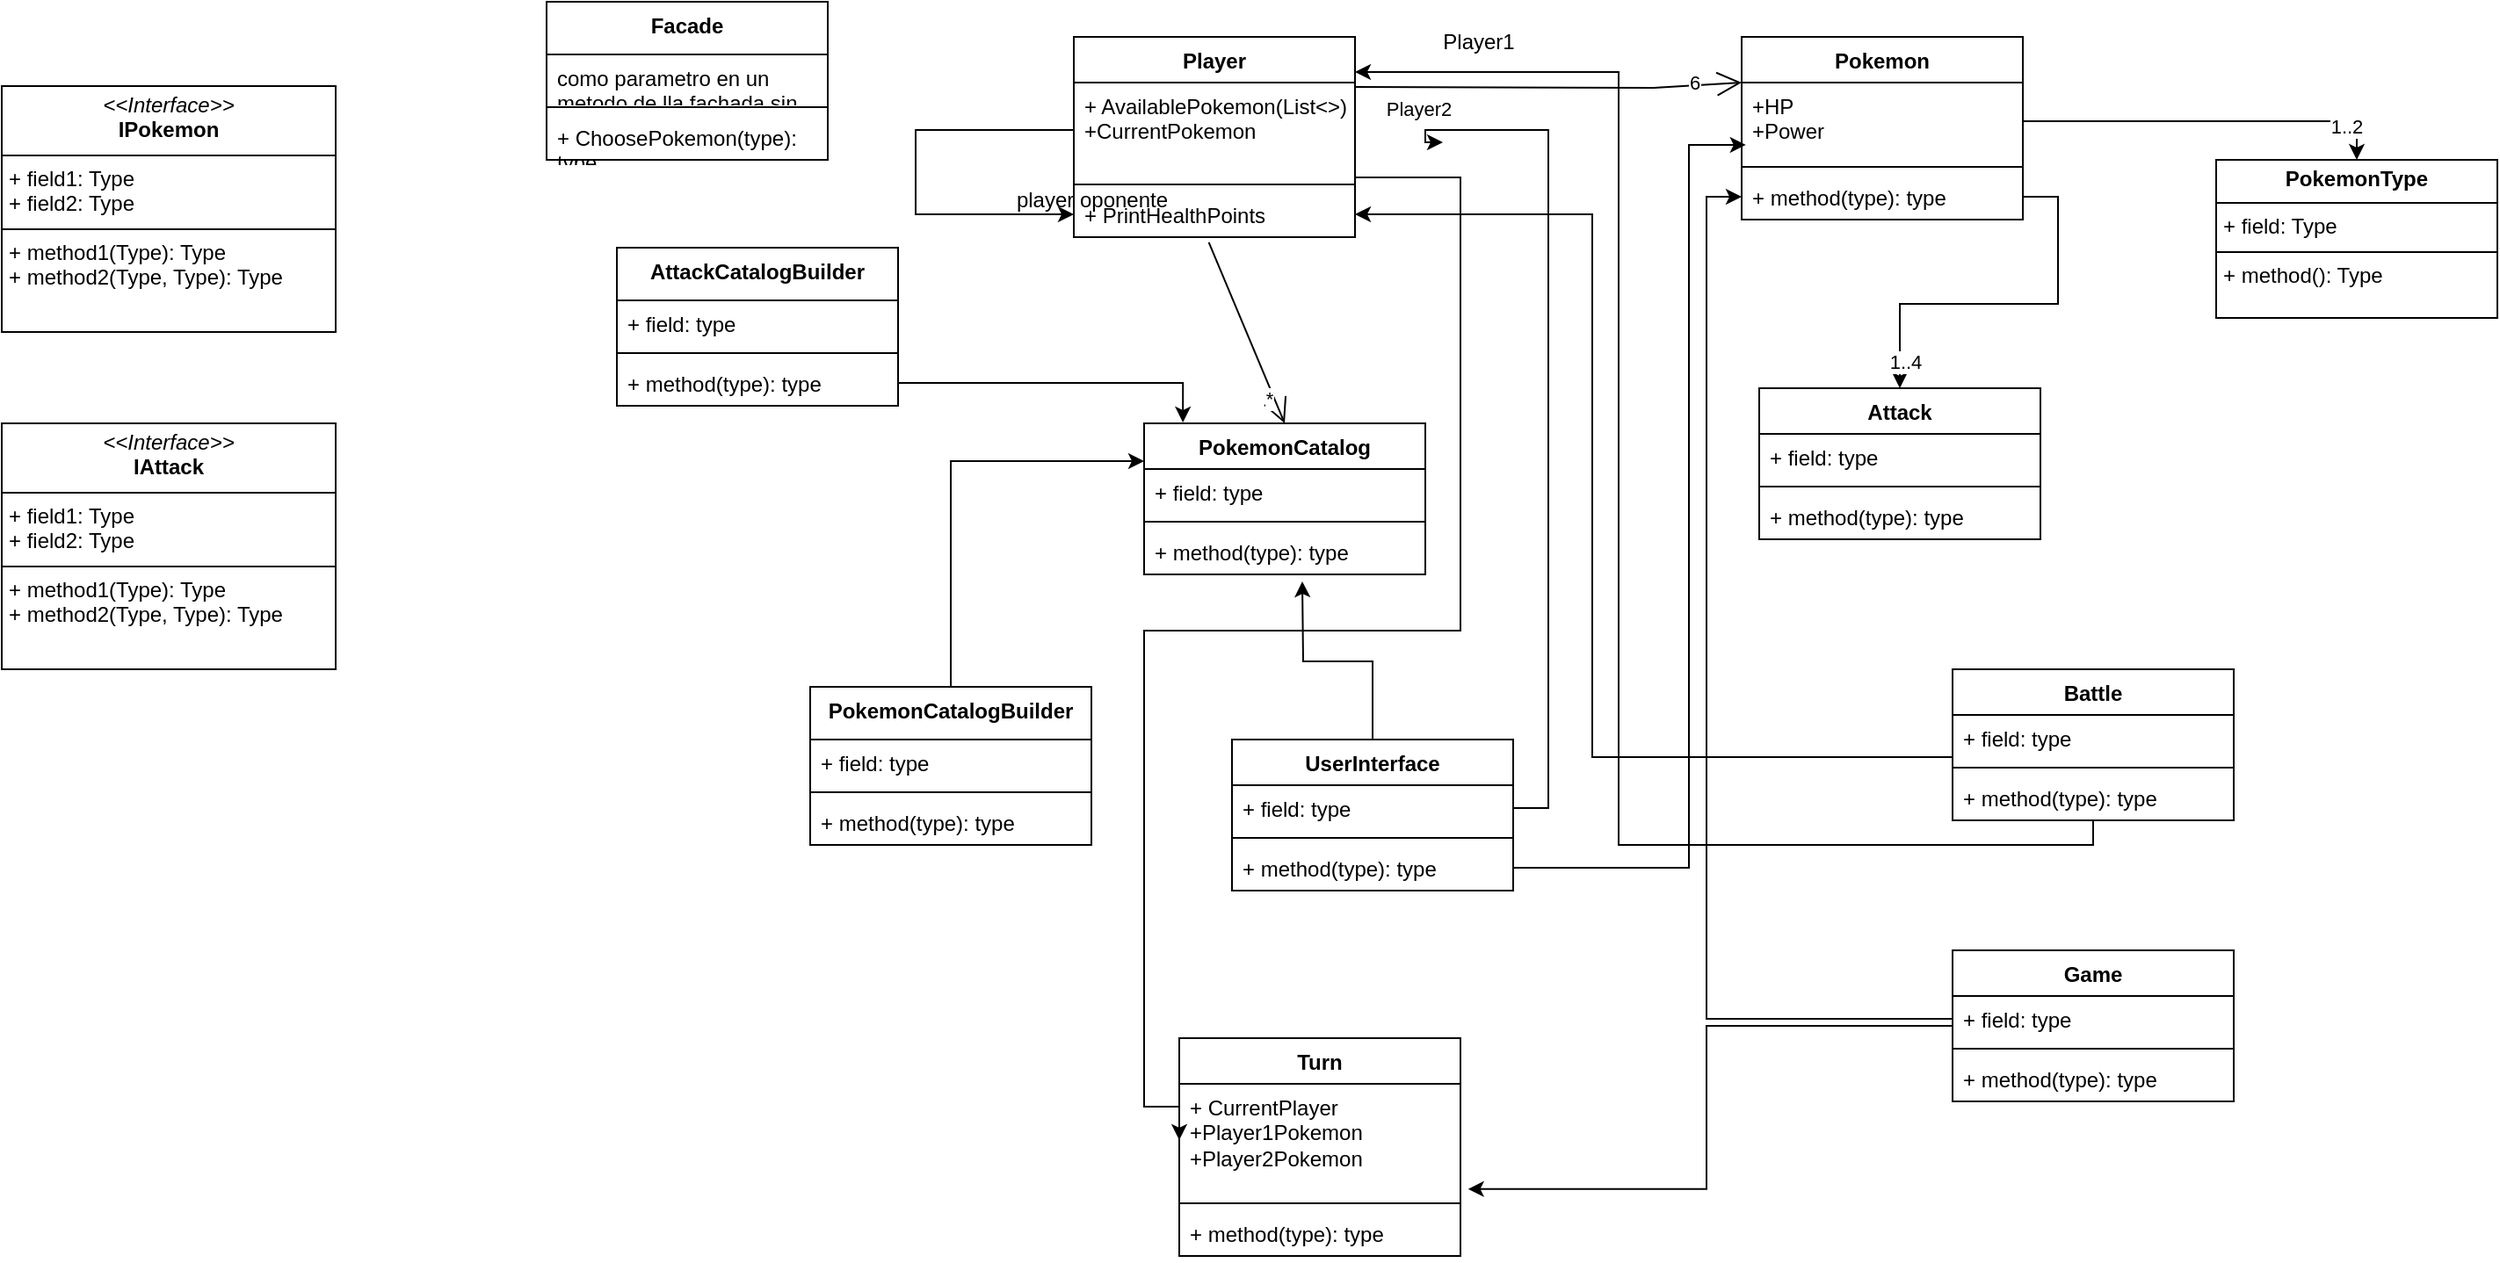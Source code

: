 <mxfile version="24.7.17">
  <diagram name="Page-1" id="YfL7ykTpK_zmZ8jKPq0v">
    <mxGraphModel dx="2350" dy="1896" grid="1" gridSize="10" guides="1" tooltips="1" connect="1" arrows="1" fold="1" page="1" pageScale="1" pageWidth="850" pageHeight="1100" math="0" shadow="0">
      <root>
        <mxCell id="0" />
        <mxCell id="1" parent="0" />
        <mxCell id="rGXJMdR33EM9oFi3KllI-1" value="Player" style="swimlane;fontStyle=1;align=center;verticalAlign=top;childLayout=stackLayout;horizontal=1;startSize=26;horizontalStack=0;resizeParent=1;resizeParentMax=0;resizeLast=0;collapsible=1;marginBottom=0;whiteSpace=wrap;html=1;" parent="1" vertex="1">
          <mxGeometry x="30" y="-1020" width="160" height="114" as="geometry" />
        </mxCell>
        <mxCell id="rGXJMdR33EM9oFi3KllI-28" style="edgeStyle=orthogonalEdgeStyle;rounded=0;orthogonalLoop=1;jettySize=auto;html=1;exitX=0;exitY=0.5;exitDx=0;exitDy=0;entryX=0;entryY=0.5;entryDx=0;entryDy=0;" parent="rGXJMdR33EM9oFi3KllI-1" source="rGXJMdR33EM9oFi3KllI-2" target="rGXJMdR33EM9oFi3KllI-4" edge="1">
          <mxGeometry relative="1" as="geometry">
            <Array as="points">
              <mxPoint x="-90" y="53" />
              <mxPoint x="-90" y="101" />
            </Array>
          </mxGeometry>
        </mxCell>
        <mxCell id="rGXJMdR33EM9oFi3KllI-2" value="+ AvailablePokemon(List&amp;lt;&amp;gt;)&lt;div&gt;+CurrentPokemon&lt;/div&gt;" style="text;strokeColor=none;fillColor=none;align=left;verticalAlign=top;spacingLeft=4;spacingRight=4;overflow=hidden;rotatable=0;points=[[0,0.5],[1,0.5]];portConstraint=eastwest;whiteSpace=wrap;html=1;" parent="rGXJMdR33EM9oFi3KllI-1" vertex="1">
          <mxGeometry y="26" width="160" height="54" as="geometry" />
        </mxCell>
        <mxCell id="rGXJMdR33EM9oFi3KllI-3" value="" style="line;strokeWidth=1;fillColor=none;align=left;verticalAlign=middle;spacingTop=-1;spacingLeft=3;spacingRight=3;rotatable=0;labelPosition=right;points=[];portConstraint=eastwest;strokeColor=inherit;" parent="rGXJMdR33EM9oFi3KllI-1" vertex="1">
          <mxGeometry y="80" width="160" height="8" as="geometry" />
        </mxCell>
        <mxCell id="rGXJMdR33EM9oFi3KllI-4" value="+ PrintHealthPoints" style="text;strokeColor=none;fillColor=none;align=left;verticalAlign=top;spacingLeft=4;spacingRight=4;overflow=hidden;rotatable=0;points=[[0,0.5],[1,0.5]];portConstraint=eastwest;whiteSpace=wrap;html=1;" parent="rGXJMdR33EM9oFi3KllI-1" vertex="1">
          <mxGeometry y="88" width="160" height="26" as="geometry" />
        </mxCell>
        <mxCell id="pl-9-NFehJo8dU9QtRn4-1" value="&lt;font style=&quot;vertical-align: inherit;&quot;&gt;&lt;font style=&quot;vertical-align: inherit;&quot;&gt;Pokemon&lt;/font&gt;&lt;/font&gt;" style="swimlane;fontStyle=1;align=center;verticalAlign=top;childLayout=stackLayout;horizontal=1;startSize=26;horizontalStack=0;resizeParent=1;resizeParentMax=0;resizeLast=0;collapsible=1;marginBottom=0;whiteSpace=wrap;html=1;" parent="1" vertex="1">
          <mxGeometry x="410" y="-1020" width="160" height="104" as="geometry" />
        </mxCell>
        <mxCell id="pl-9-NFehJo8dU9QtRn4-2" value="+HP&lt;div&gt;+Power&lt;/div&gt;&lt;div&gt;&lt;br&gt;&lt;/div&gt;" style="text;strokeColor=none;fillColor=none;align=left;verticalAlign=top;spacingLeft=4;spacingRight=4;overflow=hidden;rotatable=0;points=[[0,0.5],[1,0.5]];portConstraint=eastwest;whiteSpace=wrap;html=1;" parent="pl-9-NFehJo8dU9QtRn4-1" vertex="1">
          <mxGeometry y="26" width="160" height="44" as="geometry" />
        </mxCell>
        <mxCell id="pl-9-NFehJo8dU9QtRn4-3" value="" style="line;strokeWidth=1;fillColor=none;align=left;verticalAlign=middle;spacingTop=-1;spacingLeft=3;spacingRight=3;rotatable=0;labelPosition=right;points=[];portConstraint=eastwest;strokeColor=inherit;" parent="pl-9-NFehJo8dU9QtRn4-1" vertex="1">
          <mxGeometry y="70" width="160" height="8" as="geometry" />
        </mxCell>
        <mxCell id="pl-9-NFehJo8dU9QtRn4-4" value="+ method(type): type" style="text;strokeColor=none;fillColor=none;align=left;verticalAlign=top;spacingLeft=4;spacingRight=4;overflow=hidden;rotatable=0;points=[[0,0.5],[1,0.5]];portConstraint=eastwest;whiteSpace=wrap;html=1;" parent="pl-9-NFehJo8dU9QtRn4-1" vertex="1">
          <mxGeometry y="78" width="160" height="26" as="geometry" />
        </mxCell>
        <mxCell id="pl-9-NFehJo8dU9QtRn4-5" value="&lt;font style=&quot;vertical-align: inherit;&quot;&gt;&lt;font style=&quot;vertical-align: inherit;&quot;&gt;Battle&lt;/font&gt;&lt;/font&gt;&lt;div&gt;&lt;font style=&quot;vertical-align: inherit;&quot;&gt;&lt;font style=&quot;vertical-align: inherit;&quot;&gt;&lt;br&gt;&lt;/font&gt;&lt;/font&gt;&lt;/div&gt;" style="swimlane;fontStyle=1;align=center;verticalAlign=top;childLayout=stackLayout;horizontal=1;startSize=26;horizontalStack=0;resizeParent=1;resizeParentMax=0;resizeLast=0;collapsible=1;marginBottom=0;whiteSpace=wrap;html=1;" parent="1" vertex="1">
          <mxGeometry x="530" y="-660" width="160" height="86" as="geometry" />
        </mxCell>
        <mxCell id="pl-9-NFehJo8dU9QtRn4-6" value="+ field: type" style="text;strokeColor=none;fillColor=none;align=left;verticalAlign=top;spacingLeft=4;spacingRight=4;overflow=hidden;rotatable=0;points=[[0,0.5],[1,0.5]];portConstraint=eastwest;whiteSpace=wrap;html=1;" parent="pl-9-NFehJo8dU9QtRn4-5" vertex="1">
          <mxGeometry y="26" width="160" height="26" as="geometry" />
        </mxCell>
        <mxCell id="pl-9-NFehJo8dU9QtRn4-7" value="" style="line;strokeWidth=1;fillColor=none;align=left;verticalAlign=middle;spacingTop=-1;spacingLeft=3;spacingRight=3;rotatable=0;labelPosition=right;points=[];portConstraint=eastwest;strokeColor=inherit;" parent="pl-9-NFehJo8dU9QtRn4-5" vertex="1">
          <mxGeometry y="52" width="160" height="8" as="geometry" />
        </mxCell>
        <mxCell id="pl-9-NFehJo8dU9QtRn4-8" value="+ method(type): type" style="text;strokeColor=none;fillColor=none;align=left;verticalAlign=top;spacingLeft=4;spacingRight=4;overflow=hidden;rotatable=0;points=[[0,0.5],[1,0.5]];portConstraint=eastwest;whiteSpace=wrap;html=1;" parent="pl-9-NFehJo8dU9QtRn4-5" vertex="1">
          <mxGeometry y="60" width="160" height="26" as="geometry" />
        </mxCell>
        <mxCell id="pl-9-NFehJo8dU9QtRn4-9" value="&lt;font style=&quot;vertical-align: inherit;&quot;&gt;&lt;font style=&quot;vertical-align: inherit;&quot;&gt;PokemonCatalog&lt;/font&gt;&lt;/font&gt;" style="swimlane;fontStyle=1;align=center;verticalAlign=top;childLayout=stackLayout;horizontal=1;startSize=26;horizontalStack=0;resizeParent=1;resizeParentMax=0;resizeLast=0;collapsible=1;marginBottom=0;whiteSpace=wrap;html=1;" parent="1" vertex="1">
          <mxGeometry x="70" y="-800" width="160" height="86" as="geometry" />
        </mxCell>
        <mxCell id="pl-9-NFehJo8dU9QtRn4-10" value="+ field: type" style="text;strokeColor=none;fillColor=none;align=left;verticalAlign=top;spacingLeft=4;spacingRight=4;overflow=hidden;rotatable=0;points=[[0,0.5],[1,0.5]];portConstraint=eastwest;whiteSpace=wrap;html=1;" parent="pl-9-NFehJo8dU9QtRn4-9" vertex="1">
          <mxGeometry y="26" width="160" height="26" as="geometry" />
        </mxCell>
        <mxCell id="pl-9-NFehJo8dU9QtRn4-11" value="" style="line;strokeWidth=1;fillColor=none;align=left;verticalAlign=middle;spacingTop=-1;spacingLeft=3;spacingRight=3;rotatable=0;labelPosition=right;points=[];portConstraint=eastwest;strokeColor=inherit;" parent="pl-9-NFehJo8dU9QtRn4-9" vertex="1">
          <mxGeometry y="52" width="160" height="8" as="geometry" />
        </mxCell>
        <mxCell id="pl-9-NFehJo8dU9QtRn4-12" value="+ method(type): type" style="text;strokeColor=none;fillColor=none;align=left;verticalAlign=top;spacingLeft=4;spacingRight=4;overflow=hidden;rotatable=0;points=[[0,0.5],[1,0.5]];portConstraint=eastwest;whiteSpace=wrap;html=1;" parent="pl-9-NFehJo8dU9QtRn4-9" vertex="1">
          <mxGeometry y="60" width="160" height="26" as="geometry" />
        </mxCell>
        <mxCell id="rGXJMdR33EM9oFi3KllI-7" value="" style="endArrow=open;endFill=1;endSize=12;html=1;rounded=0;exitX=1;exitY=0.25;exitDx=0;exitDy=0;entryX=0;entryY=0.25;entryDx=0;entryDy=0;" parent="1" source="rGXJMdR33EM9oFi3KllI-1" target="pl-9-NFehJo8dU9QtRn4-1" edge="1">
          <mxGeometry width="160" relative="1" as="geometry">
            <mxPoint x="160" y="-930" as="sourcePoint" />
            <mxPoint x="320" y="-930" as="targetPoint" />
            <Array as="points">
              <mxPoint x="360" y="-991" />
            </Array>
          </mxGeometry>
        </mxCell>
        <mxCell id="rGXJMdR33EM9oFi3KllI-24" value="6" style="edgeLabel;html=1;align=center;verticalAlign=middle;resizable=0;points=[];" parent="rGXJMdR33EM9oFi3KllI-7" vertex="1" connectable="0">
          <mxGeometry x="0.749" y="2" relative="1" as="geometry">
            <mxPoint as="offset" />
          </mxGeometry>
        </mxCell>
        <mxCell id="sCWM8UpPIPFwUfGazDlC-11" value="Player2" style="edgeLabel;html=1;align=center;verticalAlign=middle;resizable=0;points=[];" parent="rGXJMdR33EM9oFi3KllI-7" connectable="0" vertex="1">
          <mxGeometry x="-0.708" y="-3" relative="1" as="geometry">
            <mxPoint x="4" y="9" as="offset" />
          </mxGeometry>
        </mxCell>
        <mxCell id="sCWM8UpPIPFwUfGazDlC-23" style="edgeStyle=orthogonalEdgeStyle;rounded=0;orthogonalLoop=1;jettySize=auto;html=1;" parent="1" source="rGXJMdR33EM9oFi3KllI-9" edge="1">
          <mxGeometry relative="1" as="geometry">
            <mxPoint x="160" y="-710" as="targetPoint" />
          </mxGeometry>
        </mxCell>
        <mxCell id="rGXJMdR33EM9oFi3KllI-9" value="&lt;div&gt;&lt;font style=&quot;vertical-align: inherit;&quot;&gt;&lt;font style=&quot;vertical-align: inherit;&quot;&gt;UserInterface&lt;/font&gt;&lt;/font&gt;&lt;/div&gt;" style="swimlane;fontStyle=1;align=center;verticalAlign=top;childLayout=stackLayout;horizontal=1;startSize=26;horizontalStack=0;resizeParent=1;resizeParentMax=0;resizeLast=0;collapsible=1;marginBottom=0;whiteSpace=wrap;html=1;" parent="1" vertex="1">
          <mxGeometry x="120" y="-620" width="160" height="86" as="geometry" />
        </mxCell>
        <mxCell id="rGXJMdR33EM9oFi3KllI-10" value="+ field: type" style="text;strokeColor=none;fillColor=none;align=left;verticalAlign=top;spacingLeft=4;spacingRight=4;overflow=hidden;rotatable=0;points=[[0,0.5],[1,0.5]];portConstraint=eastwest;whiteSpace=wrap;html=1;" parent="rGXJMdR33EM9oFi3KllI-9" vertex="1">
          <mxGeometry y="26" width="160" height="26" as="geometry" />
        </mxCell>
        <mxCell id="rGXJMdR33EM9oFi3KllI-11" value="" style="line;strokeWidth=1;fillColor=none;align=left;verticalAlign=middle;spacingTop=-1;spacingLeft=3;spacingRight=3;rotatable=0;labelPosition=right;points=[];portConstraint=eastwest;strokeColor=inherit;" parent="rGXJMdR33EM9oFi3KllI-9" vertex="1">
          <mxGeometry y="52" width="160" height="8" as="geometry" />
        </mxCell>
        <mxCell id="rGXJMdR33EM9oFi3KllI-12" value="+ method(type): type" style="text;strokeColor=none;fillColor=none;align=left;verticalAlign=top;spacingLeft=4;spacingRight=4;overflow=hidden;rotatable=0;points=[[0,0.5],[1,0.5]];portConstraint=eastwest;whiteSpace=wrap;html=1;" parent="rGXJMdR33EM9oFi3KllI-9" vertex="1">
          <mxGeometry y="60" width="160" height="26" as="geometry" />
        </mxCell>
        <mxCell id="rGXJMdR33EM9oFi3KllI-13" value="" style="endArrow=open;endFill=1;endSize=12;html=1;rounded=0;exitX=0.48;exitY=1.115;exitDx=0;exitDy=0;exitPerimeter=0;entryX=0.5;entryY=0;entryDx=0;entryDy=0;" parent="1" source="rGXJMdR33EM9oFi3KllI-4" target="pl-9-NFehJo8dU9QtRn4-9" edge="1">
          <mxGeometry width="160" relative="1" as="geometry">
            <mxPoint x="110" y="-750" as="sourcePoint" />
            <mxPoint x="270" y="-750" as="targetPoint" />
          </mxGeometry>
        </mxCell>
        <mxCell id="rGXJMdR33EM9oFi3KllI-25" value="*" style="edgeLabel;html=1;align=center;verticalAlign=middle;resizable=0;points=[];" parent="rGXJMdR33EM9oFi3KllI-13" vertex="1" connectable="0">
          <mxGeometry x="0.689" y="-3" relative="1" as="geometry">
            <mxPoint as="offset" />
          </mxGeometry>
        </mxCell>
        <mxCell id="rGXJMdR33EM9oFi3KllI-14" value="&lt;div&gt;&lt;font style=&quot;vertical-align: inherit;&quot;&gt;&lt;font style=&quot;vertical-align: inherit;&quot;&gt;Attack&lt;/font&gt;&lt;/font&gt;&lt;/div&gt;" style="swimlane;fontStyle=1;align=center;verticalAlign=top;childLayout=stackLayout;horizontal=1;startSize=26;horizontalStack=0;resizeParent=1;resizeParentMax=0;resizeLast=0;collapsible=1;marginBottom=0;whiteSpace=wrap;html=1;" parent="1" vertex="1">
          <mxGeometry x="420" y="-820" width="160" height="86" as="geometry" />
        </mxCell>
        <mxCell id="rGXJMdR33EM9oFi3KllI-15" value="+ field: type" style="text;strokeColor=none;fillColor=none;align=left;verticalAlign=top;spacingLeft=4;spacingRight=4;overflow=hidden;rotatable=0;points=[[0,0.5],[1,0.5]];portConstraint=eastwest;whiteSpace=wrap;html=1;" parent="rGXJMdR33EM9oFi3KllI-14" vertex="1">
          <mxGeometry y="26" width="160" height="26" as="geometry" />
        </mxCell>
        <mxCell id="rGXJMdR33EM9oFi3KllI-16" value="" style="line;strokeWidth=1;fillColor=none;align=left;verticalAlign=middle;spacingTop=-1;spacingLeft=3;spacingRight=3;rotatable=0;labelPosition=right;points=[];portConstraint=eastwest;strokeColor=inherit;" parent="rGXJMdR33EM9oFi3KllI-14" vertex="1">
          <mxGeometry y="52" width="160" height="8" as="geometry" />
        </mxCell>
        <mxCell id="rGXJMdR33EM9oFi3KllI-17" value="+ method(type): type" style="text;strokeColor=none;fillColor=none;align=left;verticalAlign=top;spacingLeft=4;spacingRight=4;overflow=hidden;rotatable=0;points=[[0,0.5],[1,0.5]];portConstraint=eastwest;whiteSpace=wrap;html=1;" parent="rGXJMdR33EM9oFi3KllI-14" vertex="1">
          <mxGeometry y="60" width="160" height="26" as="geometry" />
        </mxCell>
        <mxCell id="rGXJMdR33EM9oFi3KllI-18" value="&lt;div&gt;&lt;font style=&quot;vertical-align: inherit;&quot;&gt;&lt;font style=&quot;vertical-align: inherit;&quot;&gt;Turn&lt;/font&gt;&lt;/font&gt;&lt;/div&gt;" style="swimlane;fontStyle=1;align=center;verticalAlign=top;childLayout=stackLayout;horizontal=1;startSize=26;horizontalStack=0;resizeParent=1;resizeParentMax=0;resizeLast=0;collapsible=1;marginBottom=0;whiteSpace=wrap;html=1;" parent="1" vertex="1">
          <mxGeometry x="90" y="-450" width="160" height="124" as="geometry" />
        </mxCell>
        <mxCell id="rGXJMdR33EM9oFi3KllI-19" value="+ CurrentPlayer&lt;div&gt;+Player1Pokemon&lt;/div&gt;&lt;div&gt;+Player2Pokemon&lt;/div&gt;" style="text;strokeColor=none;fillColor=none;align=left;verticalAlign=top;spacingLeft=4;spacingRight=4;overflow=hidden;rotatable=0;points=[[0,0.5],[1,0.5]];portConstraint=eastwest;whiteSpace=wrap;html=1;" parent="rGXJMdR33EM9oFi3KllI-18" vertex="1">
          <mxGeometry y="26" width="160" height="64" as="geometry" />
        </mxCell>
        <mxCell id="rGXJMdR33EM9oFi3KllI-20" value="" style="line;strokeWidth=1;fillColor=none;align=left;verticalAlign=middle;spacingTop=-1;spacingLeft=3;spacingRight=3;rotatable=0;labelPosition=right;points=[];portConstraint=eastwest;strokeColor=inherit;" parent="rGXJMdR33EM9oFi3KllI-18" vertex="1">
          <mxGeometry y="90" width="160" height="8" as="geometry" />
        </mxCell>
        <mxCell id="rGXJMdR33EM9oFi3KllI-21" value="+ method(type): type" style="text;strokeColor=none;fillColor=none;align=left;verticalAlign=top;spacingLeft=4;spacingRight=4;overflow=hidden;rotatable=0;points=[[0,0.5],[1,0.5]];portConstraint=eastwest;whiteSpace=wrap;html=1;" parent="rGXJMdR33EM9oFi3KllI-18" vertex="1">
          <mxGeometry y="98" width="160" height="26" as="geometry" />
        </mxCell>
        <mxCell id="rGXJMdR33EM9oFi3KllI-23" style="edgeStyle=orthogonalEdgeStyle;rounded=0;orthogonalLoop=1;jettySize=auto;html=1;entryX=0;entryY=0.5;entryDx=0;entryDy=0;" parent="1" source="rGXJMdR33EM9oFi3KllI-2" target="rGXJMdR33EM9oFi3KllI-19" edge="1">
          <mxGeometry relative="1" as="geometry">
            <Array as="points">
              <mxPoint x="250" y="-940" />
              <mxPoint x="250" y="-682" />
              <mxPoint x="70" y="-682" />
              <mxPoint x="70" y="-411" />
            </Array>
          </mxGeometry>
        </mxCell>
        <mxCell id="rGXJMdR33EM9oFi3KllI-26" style="edgeStyle=orthogonalEdgeStyle;rounded=0;orthogonalLoop=1;jettySize=auto;html=1;" parent="1" source="pl-9-NFehJo8dU9QtRn4-4" target="rGXJMdR33EM9oFi3KllI-14" edge="1">
          <mxGeometry relative="1" as="geometry" />
        </mxCell>
        <mxCell id="rGXJMdR33EM9oFi3KllI-27" value="1..4" style="edgeLabel;html=1;align=center;verticalAlign=middle;resizable=0;points=[];" parent="rGXJMdR33EM9oFi3KllI-26" vertex="1" connectable="0">
          <mxGeometry x="0.865" y="3" relative="1" as="geometry">
            <mxPoint as="offset" />
          </mxGeometry>
        </mxCell>
        <mxCell id="rGXJMdR33EM9oFi3KllI-29" value="player oponente" style="text;html=1;align=center;verticalAlign=middle;resizable=0;points=[];autosize=1;strokeColor=none;fillColor=none;" parent="1" vertex="1">
          <mxGeometry x="-15" y="-942" width="110" height="30" as="geometry" />
        </mxCell>
        <mxCell id="rGXJMdR33EM9oFi3KllI-30" style="edgeStyle=orthogonalEdgeStyle;rounded=0;orthogonalLoop=1;jettySize=auto;html=1;exitX=1;exitY=0.5;exitDx=0;exitDy=0;" parent="1" source="rGXJMdR33EM9oFi3KllI-10" edge="1">
          <mxGeometry relative="1" as="geometry">
            <mxPoint x="240" y="-960" as="targetPoint" />
            <Array as="points">
              <mxPoint x="300" y="-581" />
              <mxPoint x="300" y="-967" />
              <mxPoint x="230" y="-967" />
              <mxPoint x="230" y="-960" />
            </Array>
          </mxGeometry>
        </mxCell>
        <mxCell id="rGXJMdR33EM9oFi3KllI-31" style="edgeStyle=orthogonalEdgeStyle;rounded=0;orthogonalLoop=1;jettySize=auto;html=1;exitX=1;exitY=0.5;exitDx=0;exitDy=0;entryX=0.015;entryY=0.806;entryDx=0;entryDy=0;entryPerimeter=0;" parent="1" source="rGXJMdR33EM9oFi3KllI-12" target="pl-9-NFehJo8dU9QtRn4-2" edge="1">
          <mxGeometry relative="1" as="geometry">
            <Array as="points">
              <mxPoint x="380" y="-547" />
              <mxPoint x="380" y="-958" />
            </Array>
          </mxGeometry>
        </mxCell>
        <mxCell id="rGXJMdR33EM9oFi3KllI-32" value="&lt;p style=&quot;margin:0px;margin-top:4px;text-align:center;&quot;&gt;&lt;i&gt;&amp;lt;&amp;lt;Interface&amp;gt;&amp;gt;&lt;/i&gt;&lt;br&gt;&lt;b&gt;IPokemon&lt;/b&gt;&lt;/p&gt;&lt;hr size=&quot;1&quot; style=&quot;border-style:solid;&quot;&gt;&lt;p style=&quot;margin:0px;margin-left:4px;&quot;&gt;+ field1: Type&lt;br&gt;+ field2: Type&lt;/p&gt;&lt;hr size=&quot;1&quot; style=&quot;border-style:solid;&quot;&gt;&lt;p style=&quot;margin:0px;margin-left:4px;&quot;&gt;+ method1(Type): Type&lt;br&gt;+ method2(Type, Type): Type&lt;/p&gt;" style="verticalAlign=top;align=left;overflow=fill;html=1;whiteSpace=wrap;" parent="1" vertex="1">
          <mxGeometry x="-580" y="-992" width="190" height="140" as="geometry" />
        </mxCell>
        <mxCell id="rGXJMdR33EM9oFi3KllI-33" value="&lt;p style=&quot;margin:0px;margin-top:4px;text-align:center;&quot;&gt;&lt;b&gt;PokemonType&lt;/b&gt;&lt;/p&gt;&lt;hr size=&quot;1&quot; style=&quot;border-style:solid;&quot;&gt;&lt;p style=&quot;margin:0px;margin-left:4px;&quot;&gt;+ field: Type&lt;/p&gt;&lt;hr size=&quot;1&quot; style=&quot;border-style:solid;&quot;&gt;&lt;p style=&quot;margin:0px;margin-left:4px;&quot;&gt;+ method(): Type&lt;/p&gt;" style="verticalAlign=top;align=left;overflow=fill;html=1;whiteSpace=wrap;" parent="1" vertex="1">
          <mxGeometry x="680" y="-950" width="160" height="90" as="geometry" />
        </mxCell>
        <mxCell id="rGXJMdR33EM9oFi3KllI-34" style="edgeStyle=orthogonalEdgeStyle;rounded=0;orthogonalLoop=1;jettySize=auto;html=1;exitX=1;exitY=0.5;exitDx=0;exitDy=0;entryX=0.5;entryY=0;entryDx=0;entryDy=0;" parent="1" source="pl-9-NFehJo8dU9QtRn4-2" target="rGXJMdR33EM9oFi3KllI-33" edge="1">
          <mxGeometry relative="1" as="geometry" />
        </mxCell>
        <mxCell id="rGXJMdR33EM9oFi3KllI-37" value="1..2" style="edgeLabel;html=1;align=center;verticalAlign=middle;resizable=0;points=[];" parent="rGXJMdR33EM9oFi3KllI-34" vertex="1" connectable="0">
          <mxGeometry x="0.724" y="-3" relative="1" as="geometry">
            <mxPoint x="1" as="offset" />
          </mxGeometry>
        </mxCell>
        <mxCell id="sCWM8UpPIPFwUfGazDlC-1" value="Game" style="swimlane;fontStyle=1;align=center;verticalAlign=top;childLayout=stackLayout;horizontal=1;startSize=26;horizontalStack=0;resizeParent=1;resizeParentMax=0;resizeLast=0;collapsible=1;marginBottom=0;whiteSpace=wrap;html=1;" parent="1" vertex="1">
          <mxGeometry x="530" y="-500" width="160" height="86" as="geometry" />
        </mxCell>
        <mxCell id="sCWM8UpPIPFwUfGazDlC-2" value="+ field: type" style="text;strokeColor=none;fillColor=none;align=left;verticalAlign=top;spacingLeft=4;spacingRight=4;overflow=hidden;rotatable=0;points=[[0,0.5],[1,0.5]];portConstraint=eastwest;whiteSpace=wrap;html=1;" parent="sCWM8UpPIPFwUfGazDlC-1" vertex="1">
          <mxGeometry y="26" width="160" height="26" as="geometry" />
        </mxCell>
        <mxCell id="sCWM8UpPIPFwUfGazDlC-3" value="" style="line;strokeWidth=1;fillColor=none;align=left;verticalAlign=middle;spacingTop=-1;spacingLeft=3;spacingRight=3;rotatable=0;labelPosition=right;points=[];portConstraint=eastwest;strokeColor=inherit;" parent="sCWM8UpPIPFwUfGazDlC-1" vertex="1">
          <mxGeometry y="52" width="160" height="8" as="geometry" />
        </mxCell>
        <mxCell id="sCWM8UpPIPFwUfGazDlC-4" value="+ method(type): type" style="text;strokeColor=none;fillColor=none;align=left;verticalAlign=top;spacingLeft=4;spacingRight=4;overflow=hidden;rotatable=0;points=[[0,0.5],[1,0.5]];portConstraint=eastwest;whiteSpace=wrap;html=1;" parent="sCWM8UpPIPFwUfGazDlC-1" vertex="1">
          <mxGeometry y="60" width="160" height="26" as="geometry" />
        </mxCell>
        <mxCell id="sCWM8UpPIPFwUfGazDlC-5" style="edgeStyle=orthogonalEdgeStyle;rounded=0;orthogonalLoop=1;jettySize=auto;html=1;entryX=1.027;entryY=0.936;entryDx=0;entryDy=0;entryPerimeter=0;" parent="1" source="sCWM8UpPIPFwUfGazDlC-1" target="rGXJMdR33EM9oFi3KllI-19" edge="1">
          <mxGeometry relative="1" as="geometry" />
        </mxCell>
        <mxCell id="sCWM8UpPIPFwUfGazDlC-7" style="edgeStyle=orthogonalEdgeStyle;rounded=0;orthogonalLoop=1;jettySize=auto;html=1;entryX=1;entryY=0.5;entryDx=0;entryDy=0;" parent="1" source="pl-9-NFehJo8dU9QtRn4-6" target="rGXJMdR33EM9oFi3KllI-4" edge="1">
          <mxGeometry relative="1" as="geometry">
            <mxPoint x="530.667" y="-1070" as="targetPoint" />
            <Array as="points">
              <mxPoint x="325" y="-610" />
              <mxPoint x="325" y="-919" />
            </Array>
          </mxGeometry>
        </mxCell>
        <mxCell id="sCWM8UpPIPFwUfGazDlC-8" style="edgeStyle=orthogonalEdgeStyle;rounded=0;orthogonalLoop=1;jettySize=auto;html=1;entryX=1;entryY=0.175;entryDx=0;entryDy=0;entryPerimeter=0;" parent="1" source="pl-9-NFehJo8dU9QtRn4-5" target="rGXJMdR33EM9oFi3KllI-1" edge="1">
          <mxGeometry relative="1" as="geometry">
            <Array as="points">
              <mxPoint x="340" y="-560" />
              <mxPoint x="340" y="-1000" />
            </Array>
          </mxGeometry>
        </mxCell>
        <mxCell id="sCWM8UpPIPFwUfGazDlC-9" value="Player1" style="text;html=1;align=center;verticalAlign=middle;resizable=0;points=[];autosize=1;strokeColor=none;fillColor=none;" parent="1" vertex="1">
          <mxGeometry x="230" y="-1032" width="60" height="30" as="geometry" />
        </mxCell>
        <mxCell id="rGXJMdR33EM9oFi3KllI-39" value="AttackCatalogBuilder" style="swimlane;fontStyle=1;align=center;verticalAlign=top;childLayout=stackLayout;horizontal=1;startSize=30;horizontalStack=0;resizeParent=1;resizeParentMax=0;resizeLast=0;collapsible=1;marginBottom=0;whiteSpace=wrap;html=1;" parent="1" vertex="1">
          <mxGeometry x="-230" y="-900" width="160" height="90" as="geometry" />
        </mxCell>
        <mxCell id="rGXJMdR33EM9oFi3KllI-40" value="+ field: type" style="text;strokeColor=none;fillColor=none;align=left;verticalAlign=top;spacingLeft=4;spacingRight=4;overflow=hidden;rotatable=0;points=[[0,0.5],[1,0.5]];portConstraint=eastwest;whiteSpace=wrap;html=1;" parent="rGXJMdR33EM9oFi3KllI-39" vertex="1">
          <mxGeometry y="30" width="160" height="26" as="geometry" />
        </mxCell>
        <mxCell id="rGXJMdR33EM9oFi3KllI-41" value="" style="line;strokeWidth=1;fillColor=none;align=left;verticalAlign=middle;spacingTop=-1;spacingLeft=3;spacingRight=3;rotatable=0;labelPosition=right;points=[];portConstraint=eastwest;strokeColor=inherit;" parent="rGXJMdR33EM9oFi3KllI-39" vertex="1">
          <mxGeometry y="56" width="160" height="8" as="geometry" />
        </mxCell>
        <mxCell id="rGXJMdR33EM9oFi3KllI-42" value="+ method(type): type" style="text;strokeColor=none;fillColor=none;align=left;verticalAlign=top;spacingLeft=4;spacingRight=4;overflow=hidden;rotatable=0;points=[[0,0.5],[1,0.5]];portConstraint=eastwest;whiteSpace=wrap;html=1;" parent="rGXJMdR33EM9oFi3KllI-39" vertex="1">
          <mxGeometry y="64" width="160" height="26" as="geometry" />
        </mxCell>
        <mxCell id="rGXJMdR33EM9oFi3KllI-48" style="edgeStyle=orthogonalEdgeStyle;rounded=0;orthogonalLoop=1;jettySize=auto;html=1;exitX=0.5;exitY=0;exitDx=0;exitDy=0;entryX=0;entryY=0.25;entryDx=0;entryDy=0;" parent="1" source="rGXJMdR33EM9oFi3KllI-44" target="pl-9-NFehJo8dU9QtRn4-9" edge="1">
          <mxGeometry relative="1" as="geometry" />
        </mxCell>
        <mxCell id="rGXJMdR33EM9oFi3KllI-44" value="PokemonCatalogBuilder" style="swimlane;fontStyle=1;align=center;verticalAlign=top;childLayout=stackLayout;horizontal=1;startSize=30;horizontalStack=0;resizeParent=1;resizeParentMax=0;resizeLast=0;collapsible=1;marginBottom=0;whiteSpace=wrap;html=1;" parent="1" vertex="1">
          <mxGeometry x="-120" y="-650" width="160" height="90" as="geometry" />
        </mxCell>
        <mxCell id="rGXJMdR33EM9oFi3KllI-45" value="+ field: type" style="text;strokeColor=none;fillColor=none;align=left;verticalAlign=top;spacingLeft=4;spacingRight=4;overflow=hidden;rotatable=0;points=[[0,0.5],[1,0.5]];portConstraint=eastwest;whiteSpace=wrap;html=1;" parent="rGXJMdR33EM9oFi3KllI-44" vertex="1">
          <mxGeometry y="30" width="160" height="26" as="geometry" />
        </mxCell>
        <mxCell id="rGXJMdR33EM9oFi3KllI-46" value="" style="line;strokeWidth=1;fillColor=none;align=left;verticalAlign=middle;spacingTop=-1;spacingLeft=3;spacingRight=3;rotatable=0;labelPosition=right;points=[];portConstraint=eastwest;strokeColor=inherit;" parent="rGXJMdR33EM9oFi3KllI-44" vertex="1">
          <mxGeometry y="56" width="160" height="8" as="geometry" />
        </mxCell>
        <mxCell id="rGXJMdR33EM9oFi3KllI-47" value="+ method(type): type" style="text;strokeColor=none;fillColor=none;align=left;verticalAlign=top;spacingLeft=4;spacingRight=4;overflow=hidden;rotatable=0;points=[[0,0.5],[1,0.5]];portConstraint=eastwest;whiteSpace=wrap;html=1;" parent="rGXJMdR33EM9oFi3KllI-44" vertex="1">
          <mxGeometry y="64" width="160" height="26" as="geometry" />
        </mxCell>
        <mxCell id="rGXJMdR33EM9oFi3KllI-49" value="&lt;p style=&quot;margin:0px;margin-top:4px;text-align:center;&quot;&gt;&lt;i&gt;&amp;lt;&amp;lt;Interface&amp;gt;&amp;gt;&lt;/i&gt;&lt;br&gt;&lt;b&gt;IAttack&lt;/b&gt;&lt;/p&gt;&lt;hr size=&quot;1&quot; style=&quot;border-style:solid;&quot;&gt;&lt;p style=&quot;margin:0px;margin-left:4px;&quot;&gt;+ field1: Type&lt;br&gt;+ field2: Type&lt;/p&gt;&lt;hr size=&quot;1&quot; style=&quot;border-style:solid;&quot;&gt;&lt;p style=&quot;margin:0px;margin-left:4px;&quot;&gt;+ method1(Type): Type&lt;br&gt;+ method2(Type, Type): Type&lt;/p&gt;" style="verticalAlign=top;align=left;overflow=fill;html=1;whiteSpace=wrap;" parent="1" vertex="1">
          <mxGeometry x="-580" y="-800" width="190" height="140" as="geometry" />
        </mxCell>
        <mxCell id="rGXJMdR33EM9oFi3KllI-50" style="edgeStyle=orthogonalEdgeStyle;rounded=0;orthogonalLoop=1;jettySize=auto;html=1;entryX=0.138;entryY=-0.006;entryDx=0;entryDy=0;entryPerimeter=0;" parent="1" source="rGXJMdR33EM9oFi3KllI-42" target="pl-9-NFehJo8dU9QtRn4-9" edge="1">
          <mxGeometry relative="1" as="geometry" />
        </mxCell>
        <mxCell id="rGXJMdR33EM9oFi3KllI-51" style="edgeStyle=orthogonalEdgeStyle;rounded=0;orthogonalLoop=1;jettySize=auto;html=1;exitX=0;exitY=0.5;exitDx=0;exitDy=0;entryX=0;entryY=0.5;entryDx=0;entryDy=0;" parent="1" source="sCWM8UpPIPFwUfGazDlC-2" target="pl-9-NFehJo8dU9QtRn4-4" edge="1">
          <mxGeometry relative="1" as="geometry" />
        </mxCell>
        <mxCell id="2dS7rATi0aQIj3F2_rQR-1" value="Facade" style="swimlane;fontStyle=1;align=center;verticalAlign=top;childLayout=stackLayout;horizontal=1;startSize=30;horizontalStack=0;resizeParent=1;resizeParentMax=0;resizeLast=0;collapsible=1;marginBottom=0;whiteSpace=wrap;html=1;" vertex="1" parent="1">
          <mxGeometry x="-270" y="-1040" width="160" height="90" as="geometry" />
        </mxCell>
        <mxCell id="2dS7rATi0aQIj3F2_rQR-2" value="como parametro en un metodo de lla fachada sin usar instancias&amp;nbsp;" style="text;strokeColor=none;fillColor=none;align=left;verticalAlign=top;spacingLeft=4;spacingRight=4;overflow=hidden;rotatable=0;points=[[0,0.5],[1,0.5]];portConstraint=eastwest;whiteSpace=wrap;html=1;" vertex="1" parent="2dS7rATi0aQIj3F2_rQR-1">
          <mxGeometry y="30" width="160" height="26" as="geometry" />
        </mxCell>
        <mxCell id="2dS7rATi0aQIj3F2_rQR-3" value="" style="line;strokeWidth=1;fillColor=none;align=left;verticalAlign=middle;spacingTop=-1;spacingLeft=3;spacingRight=3;rotatable=0;labelPosition=right;points=[];portConstraint=eastwest;strokeColor=inherit;" vertex="1" parent="2dS7rATi0aQIj3F2_rQR-1">
          <mxGeometry y="56" width="160" height="8" as="geometry" />
        </mxCell>
        <mxCell id="2dS7rATi0aQIj3F2_rQR-4" value="+ ChoosePokemon(type): type" style="text;strokeColor=none;fillColor=none;align=left;verticalAlign=top;spacingLeft=4;spacingRight=4;overflow=hidden;rotatable=0;points=[[0,0.5],[1,0.5]];portConstraint=eastwest;whiteSpace=wrap;html=1;" vertex="1" parent="2dS7rATi0aQIj3F2_rQR-1">
          <mxGeometry y="64" width="160" height="26" as="geometry" />
        </mxCell>
      </root>
    </mxGraphModel>
  </diagram>
</mxfile>

